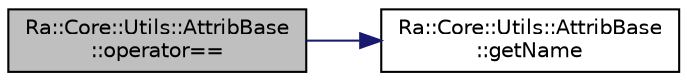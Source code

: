 digraph "Ra::Core::Utils::AttribBase::operator=="
{
 // INTERACTIVE_SVG=YES
 // LATEX_PDF_SIZE
  edge [fontname="Helvetica",fontsize="10",labelfontname="Helvetica",labelfontsize="10"];
  node [fontname="Helvetica",fontsize="10",shape=record];
  rankdir="LR";
  Node1 [label="Ra::Core::Utils::AttribBase\l::operator==",height=0.2,width=0.4,color="black", fillcolor="grey75", style="filled", fontcolor="black",tooltip="Return true if *this and rhs have the same name."];
  Node1 -> Node2 [color="midnightblue",fontsize="10",style="solid",fontname="Helvetica"];
  Node2 [label="Ra::Core::Utils::AttribBase\l::getName",height=0.2,width=0.4,color="black", fillcolor="white", style="filled",URL="$classRa_1_1Core_1_1Utils_1_1AttribBase.html#ae2dd0a9753d036b781460b05348c13ca",tooltip="Return the attribute's name."];
}
